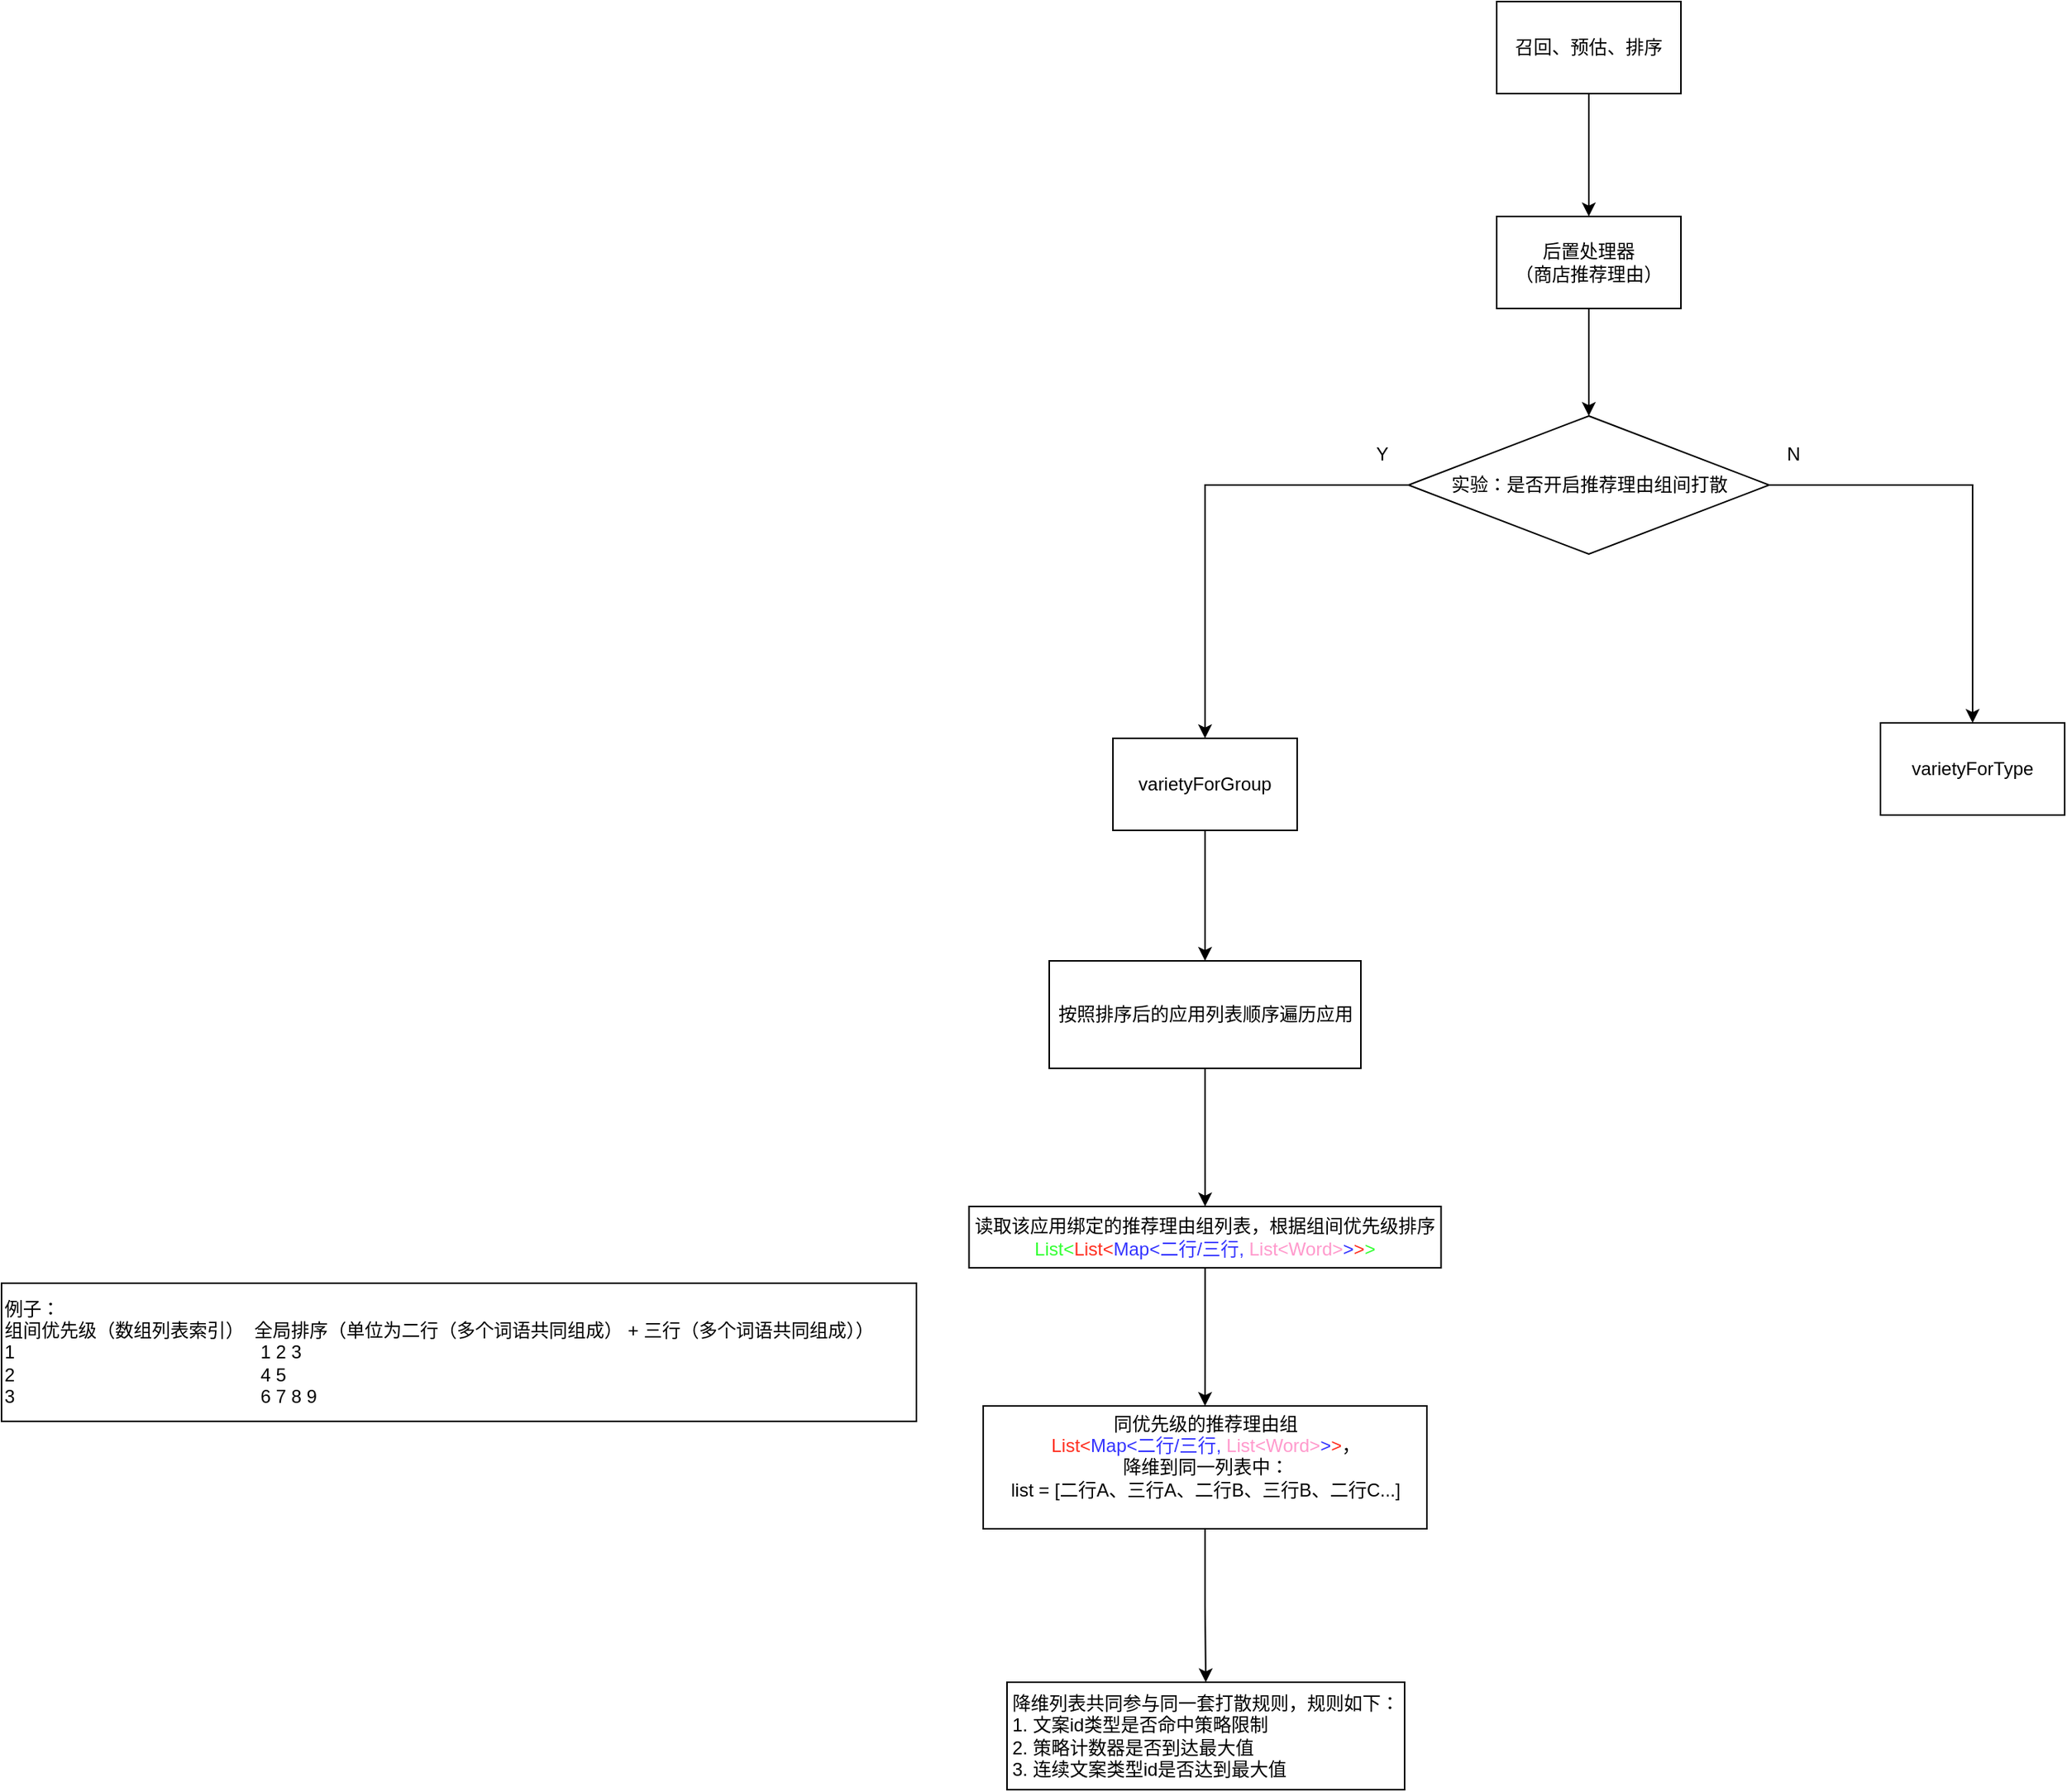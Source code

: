 <mxfile version="24.6.3" type="github">
  <diagram name="第 1 页" id="WHk2lP5VTiKvq-knWTFa">
    <mxGraphModel dx="1427" dy="310" grid="1" gridSize="10" guides="1" tooltips="1" connect="1" arrows="1" fold="1" page="1" pageScale="1" pageWidth="827" pageHeight="1169" math="0" shadow="0">
      <root>
        <mxCell id="0" />
        <mxCell id="1" parent="0" />
        <mxCell id="j2hrrhkY1lciyOF6niYS-3" value="" style="edgeStyle=orthogonalEdgeStyle;rounded=0;orthogonalLoop=1;jettySize=auto;html=1;" edge="1" parent="1" source="j2hrrhkY1lciyOF6niYS-1" target="j2hrrhkY1lciyOF6niYS-2">
          <mxGeometry relative="1" as="geometry" />
        </mxCell>
        <mxCell id="j2hrrhkY1lciyOF6niYS-1" value="召回、预估、排序" style="whiteSpace=wrap;html=1;" vertex="1" parent="1">
          <mxGeometry x="354" y="45" width="120" height="60" as="geometry" />
        </mxCell>
        <mxCell id="j2hrrhkY1lciyOF6niYS-5" value="" style="edgeStyle=orthogonalEdgeStyle;rounded=0;orthogonalLoop=1;jettySize=auto;html=1;" edge="1" parent="1" source="j2hrrhkY1lciyOF6niYS-2" target="j2hrrhkY1lciyOF6niYS-4">
          <mxGeometry relative="1" as="geometry" />
        </mxCell>
        <mxCell id="j2hrrhkY1lciyOF6niYS-2" value="后置处理器&lt;br&gt;（商店推荐理由）" style="whiteSpace=wrap;html=1;" vertex="1" parent="1">
          <mxGeometry x="354" y="185" width="120" height="60" as="geometry" />
        </mxCell>
        <mxCell id="j2hrrhkY1lciyOF6niYS-7" value="" style="edgeStyle=orthogonalEdgeStyle;rounded=0;orthogonalLoop=1;jettySize=auto;html=1;" edge="1" parent="1" source="j2hrrhkY1lciyOF6niYS-4" target="j2hrrhkY1lciyOF6niYS-6">
          <mxGeometry relative="1" as="geometry" />
        </mxCell>
        <mxCell id="j2hrrhkY1lciyOF6niYS-9" value="" style="edgeStyle=orthogonalEdgeStyle;rounded=0;orthogonalLoop=1;jettySize=auto;html=1;" edge="1" parent="1" source="j2hrrhkY1lciyOF6niYS-4" target="j2hrrhkY1lciyOF6niYS-8">
          <mxGeometry relative="1" as="geometry" />
        </mxCell>
        <mxCell id="j2hrrhkY1lciyOF6niYS-4" value="实验：是否开启推荐理由组间打散" style="rhombus;whiteSpace=wrap;html=1;" vertex="1" parent="1">
          <mxGeometry x="296.5" y="315" width="235" height="90" as="geometry" />
        </mxCell>
        <mxCell id="j2hrrhkY1lciyOF6niYS-15" value="" style="edgeStyle=orthogonalEdgeStyle;rounded=0;orthogonalLoop=1;jettySize=auto;html=1;" edge="1" parent="1" source="j2hrrhkY1lciyOF6niYS-6" target="j2hrrhkY1lciyOF6niYS-14">
          <mxGeometry relative="1" as="geometry" />
        </mxCell>
        <mxCell id="j2hrrhkY1lciyOF6niYS-6" value="varietyForGroup" style="whiteSpace=wrap;html=1;" vertex="1" parent="1">
          <mxGeometry x="104" y="525" width="120" height="60" as="geometry" />
        </mxCell>
        <mxCell id="j2hrrhkY1lciyOF6niYS-8" value="varietyForType" style="whiteSpace=wrap;html=1;" vertex="1" parent="1">
          <mxGeometry x="604" y="515" width="120" height="60" as="geometry" />
        </mxCell>
        <mxCell id="j2hrrhkY1lciyOF6niYS-10" value="Y" style="text;html=1;align=center;verticalAlign=middle;resizable=0;points=[];autosize=1;strokeColor=none;fillColor=none;" vertex="1" parent="1">
          <mxGeometry x="264" y="325" width="30" height="30" as="geometry" />
        </mxCell>
        <mxCell id="j2hrrhkY1lciyOF6niYS-11" value="N" style="text;html=1;align=center;verticalAlign=middle;resizable=0;points=[];autosize=1;strokeColor=none;fillColor=none;" vertex="1" parent="1">
          <mxGeometry x="531.5" y="325" width="30" height="30" as="geometry" />
        </mxCell>
        <mxCell id="j2hrrhkY1lciyOF6niYS-17" value="" style="edgeStyle=orthogonalEdgeStyle;rounded=0;orthogonalLoop=1;jettySize=auto;html=1;" edge="1" parent="1" source="j2hrrhkY1lciyOF6niYS-14" target="j2hrrhkY1lciyOF6niYS-16">
          <mxGeometry relative="1" as="geometry" />
        </mxCell>
        <mxCell id="j2hrrhkY1lciyOF6niYS-14" value="按照排序后的应用列表顺序遍历应用" style="whiteSpace=wrap;html=1;" vertex="1" parent="1">
          <mxGeometry x="62.5" y="670" width="203" height="70" as="geometry" />
        </mxCell>
        <mxCell id="j2hrrhkY1lciyOF6niYS-23" value="" style="edgeStyle=orthogonalEdgeStyle;rounded=0;orthogonalLoop=1;jettySize=auto;html=1;" edge="1" parent="1" source="j2hrrhkY1lciyOF6niYS-16" target="j2hrrhkY1lciyOF6niYS-22">
          <mxGeometry relative="1" as="geometry" />
        </mxCell>
        <mxCell id="j2hrrhkY1lciyOF6niYS-16" value="读取该应用绑定的推荐理由组列表，根据组间优先级排序&lt;br&gt;&lt;font color=&quot;#33ff33&quot;&gt;List&amp;lt;&lt;/font&gt;&lt;font color=&quot;#ff2e1f&quot;&gt;List&amp;lt;&lt;/font&gt;&lt;font color=&quot;#3333ff&quot;&gt;Map&amp;lt;二行/三行, &lt;/font&gt;&lt;font color=&quot;#ff99cc&quot;&gt;List&amp;lt;Word&amp;gt;&lt;/font&gt;&lt;font color=&quot;#3333ff&quot;&gt;&amp;gt;&lt;/font&gt;&lt;font color=&quot;#ff2e1f&quot;&gt;&amp;gt;&lt;/font&gt;&lt;font color=&quot;#33ff33&quot;&gt;&amp;gt;&lt;/font&gt;" style="whiteSpace=wrap;html=1;" vertex="1" parent="1">
          <mxGeometry x="10.25" y="830" width="307.5" height="40" as="geometry" />
        </mxCell>
        <mxCell id="j2hrrhkY1lciyOF6niYS-25" value="" style="edgeStyle=orthogonalEdgeStyle;rounded=0;orthogonalLoop=1;jettySize=auto;html=1;" edge="1" parent="1" source="j2hrrhkY1lciyOF6niYS-22" target="j2hrrhkY1lciyOF6niYS-24">
          <mxGeometry relative="1" as="geometry" />
        </mxCell>
        <mxCell id="j2hrrhkY1lciyOF6niYS-22" value="同优先级的推荐理由组&lt;br&gt;&lt;font color=&quot;#ff2e1f&quot;&gt;List&amp;lt;&lt;/font&gt;&lt;font color=&quot;#3333ff&quot;&gt;Map&amp;lt;二行/三行,&amp;nbsp;&lt;/font&gt;&lt;font color=&quot;#ff99cc&quot;&gt;List&amp;lt;Word&amp;gt;&lt;/font&gt;&lt;font color=&quot;#3333ff&quot;&gt;&amp;gt;&lt;/font&gt;&lt;font color=&quot;#ff2e1f&quot;&gt;&amp;gt;&lt;/font&gt;，&lt;br&gt;降维到同一列表中：&lt;br&gt;list = [二行A、三行A、二行B、三行B、二行C...]&lt;br&gt;&lt;div&gt;&lt;br&gt;&lt;/div&gt;" style="whiteSpace=wrap;html=1;" vertex="1" parent="1">
          <mxGeometry x="19.5" y="960" width="289" height="80" as="geometry" />
        </mxCell>
        <mxCell id="j2hrrhkY1lciyOF6niYS-24" value="降维列表共同参与同一套打散规则，规则如下：&lt;br&gt;&lt;div style=&quot;text-align: left;&quot;&gt;&lt;span style=&quot;background-color: initial;&quot;&gt;1. 文案id类型是否命中策略限制&lt;/span&gt;&lt;/div&gt;&lt;div style=&quot;text-align: left;&quot;&gt;&lt;span style=&quot;background-color: initial;&quot;&gt;2. 策略计数器是否到达最大值&lt;/span&gt;&lt;/div&gt;&lt;div style=&quot;text-align: left;&quot;&gt;&lt;span style=&quot;background-color: initial;&quot;&gt;3. 连续文案类型id是否达到最大值&lt;/span&gt;&lt;/div&gt;" style="whiteSpace=wrap;html=1;" vertex="1" parent="1">
          <mxGeometry x="35" y="1140" width="259" height="70" as="geometry" />
        </mxCell>
        <mxCell id="j2hrrhkY1lciyOF6niYS-26" value="例子：&lt;br&gt;组间优先级（数组列表索引）&amp;nbsp; 全局排序（单位为二行（多个词语共同组成） + 三行（多个词语共同组成））&lt;br&gt;1&amp;nbsp; &amp;nbsp; &amp;nbsp; &amp;nbsp; &amp;nbsp; &amp;nbsp; &amp;nbsp; &amp;nbsp; &amp;nbsp; &lt;span style=&quot;white-space: pre;&quot;&gt;&#x9;&lt;/span&gt;&lt;span style=&quot;white-space: pre;&quot;&gt;&#x9;&lt;/span&gt;&lt;span style=&quot;white-space: pre;&quot;&gt;&#x9;&lt;/span&gt;&lt;span style=&quot;white-space: pre;&quot;&gt;&#x9;&lt;/span&gt;&amp;nbsp; 1 2 3&lt;br&gt;2&amp;nbsp; &amp;nbsp; &amp;nbsp; &amp;nbsp; &amp;nbsp; &amp;nbsp; &amp;nbsp; &lt;span style=&quot;white-space: pre;&quot;&gt;&#x9;&lt;/span&gt;&lt;span style=&quot;white-space: pre;&quot;&gt;&#x9;&lt;/span&gt;&lt;span style=&quot;white-space: pre;&quot;&gt;&#x9;&lt;/span&gt;&lt;span style=&quot;white-space: pre;&quot;&gt;&#x9;&lt;/span&gt;&amp;nbsp; 4 5&lt;br&gt;3&amp;nbsp; &amp;nbsp; &amp;nbsp; &amp;nbsp; &amp;nbsp; &amp;nbsp; &amp;nbsp;&lt;span style=&quot;white-space: pre;&quot;&gt;&#x9;&lt;/span&gt;&lt;span style=&quot;white-space: pre;&quot;&gt;&#x9;&lt;/span&gt;&lt;span style=&quot;white-space: pre;&quot;&gt;&#x9;&lt;/span&gt;&lt;span style=&quot;white-space: pre;&quot;&gt;&#x9;&lt;/span&gt;&lt;span style=&quot;white-space: pre;&quot;&gt;&#x9;&lt;/span&gt;&amp;nbsp; 6 7 8 9" style="whiteSpace=wrap;html=1;align=left;" vertex="1" parent="1">
          <mxGeometry x="-620" y="880" width="596" height="90" as="geometry" />
        </mxCell>
      </root>
    </mxGraphModel>
  </diagram>
</mxfile>
